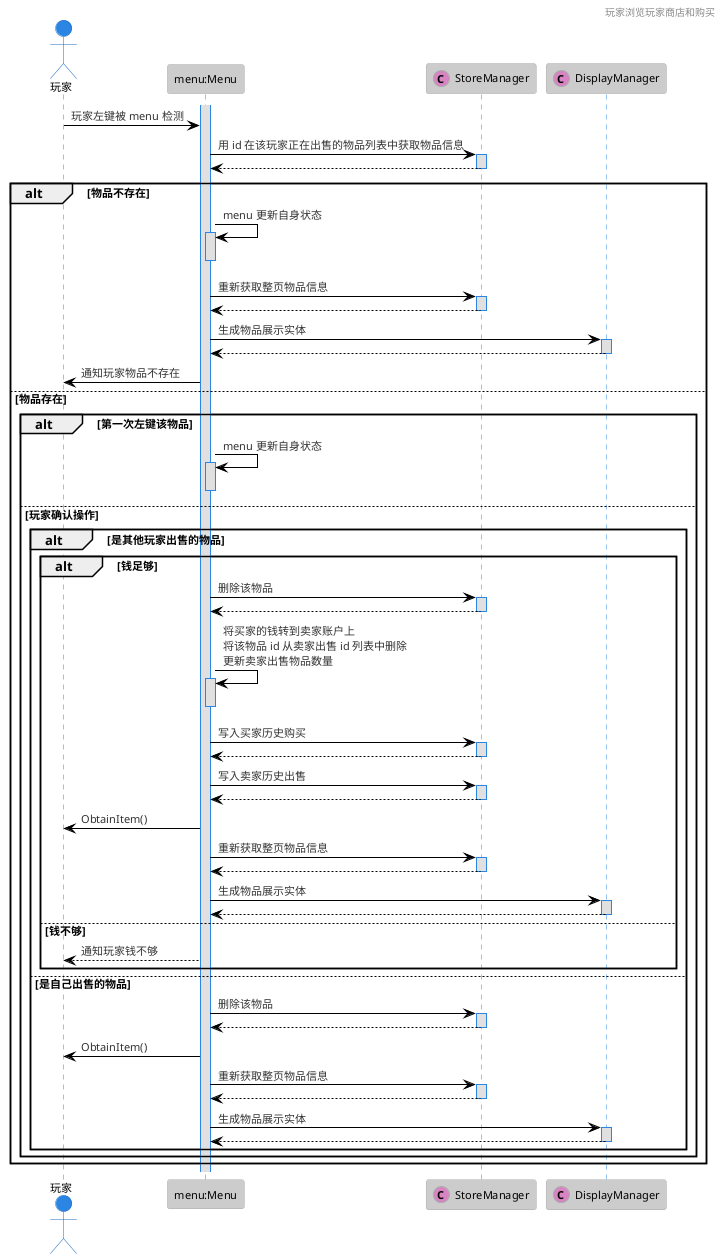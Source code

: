 @startuml sequence diagram
!theme reddress-lightblue

header 玩家浏览玩家商店和购买

actor 玩家 as player
participant "menu:Menu" as Menu
participant StoreManager <<(C, #d884c3)>>
participant DisplayManager <<(C, #d884c3)>>

activate Menu

player -> Menu : 玩家左键被 menu 检测
deactivate StoreManager
Menu -> StoreManager : 用 id 在该玩家正在出售的物品列表中获取物品信息
activate StoreManager
Menu <-- StoreManager
deactivate StoreManager
alt 物品不存在
   Menu -> Menu : menu 更新自身状态
   activate Menu
   deactivate Menu
   Menu -> StoreManager : 重新获取整页物品信息
   activate StoreManager
   Menu <-- StoreManager
   deactivate StoreManager
   Menu -> DisplayManager : 生成物品展示实体
   activate DisplayManager
   Menu <-- DisplayManager
   deactivate DisplayManager
   player <- Menu : 通知玩家物品不存在
else 物品存在
   alt 第一次左键该物品
      Menu -> Menu : menu 更新自身状态
      activate Menu
      deactivate Menu
   else 玩家确认操作
      alt 是其他玩家出售的物品
         alt 钱足够
            Menu -> StoreManager : 删除该物品
            activate StoreManager
            Menu <-- StoreManager
            deactivate StoreManager
            Menu -> Menu : 将买家的钱转到卖家账户上\n将该物品 id 从卖家出售 id 列表中删除\n更新卖家出售物品数量
            activate Menu
            deactivate Menu
            Menu -> StoreManager : 写入买家历史购买
            activate StoreManager
            Menu <-- StoreManager
            deactivate StoreManager
            Menu -> StoreManager : 写入卖家历史出售
            activate StoreManager
            Menu <-- StoreManager
            deactivate StoreManager
            player <- Menu : ObtainItem()
            Menu -> StoreManager : 重新获取整页物品信息
            activate StoreManager
            Menu <-- StoreManager
            deactivate StoreManager
            Menu -> DisplayManager : 生成物品展示实体
            activate DisplayManager
            Menu <-- DisplayManager
            deactivate DisplayManager
         else 钱不够
            player <-- Menu : 通知玩家钱不够
         end
      else 是自己出售的物品
         Menu -> StoreManager : 删除该物品
         activate StoreManager
         Menu <-- StoreManager
         deactivate StoreManager
         player <- Menu : ObtainItem()
         Menu -> StoreManager : 重新获取整页物品信息
         activate StoreManager
         Menu <-- StoreManager
         deactivate StoreManager
         Menu -> DisplayManager : 生成物品展示实体
         activate DisplayManager
         Menu <-- DisplayManager
         deactivate DisplayManager
      end
   end
end

@enduml